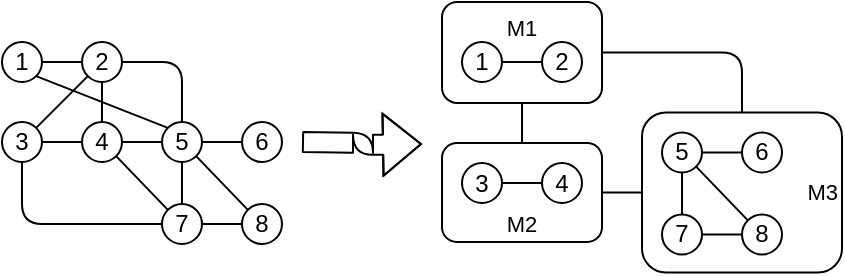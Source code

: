 <mxfile version="28.0.6">
  <diagram name="Seite-1" id="hcaG8pIky56IJ6p-k1hJ">
    <mxGraphModel dx="623" dy="2808" grid="1" gridSize="10" guides="1" tooltips="1" connect="1" arrows="1" fold="1" page="1" pageScale="1" pageWidth="827" pageHeight="1169" math="0" shadow="0">
      <root>
        <mxCell id="0" />
        <mxCell id="1" parent="0" />
        <mxCell id="GNJ3JSqXb4C92IdO4Sq5-56" style="edgeStyle=orthogonalEdgeStyle;shape=connector;curved=0;rounded=1;orthogonalLoop=1;jettySize=auto;html=1;entryX=0;entryY=0.5;entryDx=0;entryDy=0;strokeColor=default;align=center;verticalAlign=middle;fontFamily=Helvetica;fontSize=11;fontColor=default;labelBackgroundColor=default;endArrow=none;endFill=0;" edge="1" parent="1" source="GNJ3JSqXb4C92IdO4Sq5-48" target="GNJ3JSqXb4C92IdO4Sq5-47">
          <mxGeometry relative="1" as="geometry" />
        </mxCell>
        <mxCell id="GNJ3JSqXb4C92IdO4Sq5-48" value="M2" style="rounded=1;whiteSpace=wrap;html=1;fontFamily=Helvetica;fontSize=11;fontColor=default;labelBackgroundColor=default;verticalAlign=bottom;" vertex="1" parent="1">
          <mxGeometry x="420" y="-1949.5" width="80" height="49.5" as="geometry" />
        </mxCell>
        <mxCell id="GNJ3JSqXb4C92IdO4Sq5-47" value="M3" style="rounded=1;whiteSpace=wrap;html=1;fontFamily=Helvetica;fontSize=11;fontColor=default;labelBackgroundColor=default;align=right;" vertex="1" parent="1">
          <mxGeometry x="520" y="-1964.75" width="100" height="80" as="geometry" />
        </mxCell>
        <mxCell id="GNJ3JSqXb4C92IdO4Sq5-50" style="edgeStyle=orthogonalEdgeStyle;shape=connector;curved=0;rounded=1;orthogonalLoop=1;jettySize=auto;html=1;exitX=0.5;exitY=1;exitDx=0;exitDy=0;entryX=0.5;entryY=0;entryDx=0;entryDy=0;strokeColor=default;align=center;verticalAlign=middle;fontFamily=Helvetica;fontSize=11;fontColor=default;labelBackgroundColor=default;endArrow=none;endFill=0;" edge="1" parent="1" source="GNJ3JSqXb4C92IdO4Sq5-46" target="GNJ3JSqXb4C92IdO4Sq5-48">
          <mxGeometry relative="1" as="geometry" />
        </mxCell>
        <mxCell id="GNJ3JSqXb4C92IdO4Sq5-60" style="edgeStyle=orthogonalEdgeStyle;shape=connector;curved=0;rounded=1;orthogonalLoop=1;jettySize=auto;html=1;entryX=0.5;entryY=0;entryDx=0;entryDy=0;strokeColor=default;align=center;verticalAlign=middle;fontFamily=Helvetica;fontSize=11;fontColor=default;labelBackgroundColor=default;endArrow=none;endFill=0;" edge="1" parent="1" source="GNJ3JSqXb4C92IdO4Sq5-46" target="GNJ3JSqXb4C92IdO4Sq5-47">
          <mxGeometry relative="1" as="geometry" />
        </mxCell>
        <mxCell id="GNJ3JSqXb4C92IdO4Sq5-46" value="M1" style="rounded=1;whiteSpace=wrap;html=1;fontFamily=Helvetica;fontSize=11;fontColor=default;labelBackgroundColor=default;verticalAlign=top;" vertex="1" parent="1">
          <mxGeometry x="420" y="-2020" width="80" height="50.5" as="geometry" />
        </mxCell>
        <mxCell id="GNJ3JSqXb4C92IdO4Sq5-1" style="edgeStyle=orthogonalEdgeStyle;rounded=1;orthogonalLoop=1;jettySize=auto;html=1;exitX=1;exitY=0.5;exitDx=0;exitDy=0;entryX=0;entryY=0.5;entryDx=0;entryDy=0;curved=0;endArrow=none;startFill=0;" edge="1" parent="1" source="GNJ3JSqXb4C92IdO4Sq5-2" target="GNJ3JSqXb4C92IdO4Sq5-6">
          <mxGeometry relative="1" as="geometry" />
        </mxCell>
        <mxCell id="GNJ3JSqXb4C92IdO4Sq5-2" value="1" style="ellipse;whiteSpace=wrap;html=1;aspect=fixed;shadow=0;" vertex="1" parent="1">
          <mxGeometry x="200" y="-2000" width="20" height="20" as="geometry" />
        </mxCell>
        <mxCell id="GNJ3JSqXb4C92IdO4Sq5-3" style="edgeStyle=orthogonalEdgeStyle;shape=connector;curved=0;rounded=1;orthogonalLoop=1;jettySize=auto;html=1;exitX=0.5;exitY=1;exitDx=0;exitDy=0;entryX=0.5;entryY=0;entryDx=0;entryDy=0;strokeColor=default;align=center;verticalAlign=middle;fontFamily=Helvetica;fontSize=11;fontColor=default;labelBackgroundColor=default;startFill=0;endArrow=none;" edge="1" parent="1" source="GNJ3JSqXb4C92IdO4Sq5-6" target="GNJ3JSqXb4C92IdO4Sq5-10">
          <mxGeometry relative="1" as="geometry" />
        </mxCell>
        <mxCell id="GNJ3JSqXb4C92IdO4Sq5-4" style="shape=connector;rounded=0;orthogonalLoop=1;jettySize=auto;html=1;exitX=0;exitY=1;exitDx=0;exitDy=0;entryX=1;entryY=0;entryDx=0;entryDy=0;strokeColor=default;align=center;verticalAlign=middle;fontFamily=Helvetica;fontSize=11;fontColor=default;labelBackgroundColor=default;startFill=0;endArrow=none;" edge="1" parent="1" source="GNJ3JSqXb4C92IdO4Sq5-6" target="GNJ3JSqXb4C92IdO4Sq5-8">
          <mxGeometry relative="1" as="geometry" />
        </mxCell>
        <mxCell id="GNJ3JSqXb4C92IdO4Sq5-5" style="edgeStyle=orthogonalEdgeStyle;shape=connector;curved=0;rounded=1;orthogonalLoop=1;jettySize=auto;html=1;exitX=1;exitY=0.5;exitDx=0;exitDy=0;entryX=0.5;entryY=0;entryDx=0;entryDy=0;strokeColor=default;align=center;verticalAlign=middle;fontFamily=Helvetica;fontSize=11;fontColor=default;labelBackgroundColor=default;startFill=0;endArrow=none;" edge="1" parent="1" source="GNJ3JSqXb4C92IdO4Sq5-6" target="GNJ3JSqXb4C92IdO4Sq5-12">
          <mxGeometry relative="1" as="geometry" />
        </mxCell>
        <mxCell id="GNJ3JSqXb4C92IdO4Sq5-6" value="2" style="ellipse;whiteSpace=wrap;html=1;aspect=fixed;shadow=0;" vertex="1" parent="1">
          <mxGeometry x="240" y="-2000" width="20" height="20" as="geometry" />
        </mxCell>
        <mxCell id="GNJ3JSqXb4C92IdO4Sq5-7" style="edgeStyle=orthogonalEdgeStyle;shape=connector;curved=0;rounded=1;orthogonalLoop=1;jettySize=auto;html=1;exitX=1;exitY=0.5;exitDx=0;exitDy=0;entryX=0;entryY=0.5;entryDx=0;entryDy=0;strokeColor=default;align=center;verticalAlign=middle;fontFamily=Helvetica;fontSize=11;fontColor=default;labelBackgroundColor=default;startFill=0;endArrow=none;" edge="1" parent="1" source="GNJ3JSqXb4C92IdO4Sq5-8" target="GNJ3JSqXb4C92IdO4Sq5-10">
          <mxGeometry relative="1" as="geometry" />
        </mxCell>
        <mxCell id="GNJ3JSqXb4C92IdO4Sq5-8" value="3" style="ellipse;whiteSpace=wrap;html=1;aspect=fixed;shadow=0;" vertex="1" parent="1">
          <mxGeometry x="200" y="-1960" width="20" height="20" as="geometry" />
        </mxCell>
        <mxCell id="GNJ3JSqXb4C92IdO4Sq5-9" style="edgeStyle=orthogonalEdgeStyle;shape=connector;curved=0;rounded=1;orthogonalLoop=1;jettySize=auto;html=1;exitX=1;exitY=0.5;exitDx=0;exitDy=0;entryX=0;entryY=0.5;entryDx=0;entryDy=0;strokeColor=default;align=center;verticalAlign=middle;fontFamily=Helvetica;fontSize=11;fontColor=default;labelBackgroundColor=default;startFill=0;endArrow=none;" edge="1" parent="1" source="GNJ3JSqXb4C92IdO4Sq5-10" target="GNJ3JSqXb4C92IdO4Sq5-12">
          <mxGeometry relative="1" as="geometry" />
        </mxCell>
        <mxCell id="GNJ3JSqXb4C92IdO4Sq5-10" value="4" style="ellipse;whiteSpace=wrap;html=1;aspect=fixed;shadow=0;" vertex="1" parent="1">
          <mxGeometry x="240" y="-1960" width="20" height="20" as="geometry" />
        </mxCell>
        <mxCell id="GNJ3JSqXb4C92IdO4Sq5-11" style="shape=connector;rounded=1;orthogonalLoop=1;jettySize=auto;html=1;exitX=0;exitY=0;exitDx=0;exitDy=0;entryX=1;entryY=1;entryDx=0;entryDy=0;strokeColor=default;align=center;verticalAlign=middle;fontFamily=Helvetica;fontSize=11;fontColor=default;labelBackgroundColor=default;startFill=0;endArrow=none;" edge="1" parent="1" source="GNJ3JSqXb4C92IdO4Sq5-12" target="GNJ3JSqXb4C92IdO4Sq5-2">
          <mxGeometry relative="1" as="geometry" />
        </mxCell>
        <mxCell id="GNJ3JSqXb4C92IdO4Sq5-17" style="edgeStyle=orthogonalEdgeStyle;shape=connector;curved=0;rounded=1;orthogonalLoop=1;jettySize=auto;html=1;exitX=0.5;exitY=1;exitDx=0;exitDy=0;entryX=0.5;entryY=0;entryDx=0;entryDy=0;strokeColor=default;align=center;verticalAlign=middle;fontFamily=Helvetica;fontSize=11;fontColor=default;labelBackgroundColor=default;endArrow=none;endFill=0;" edge="1" parent="1" source="GNJ3JSqXb4C92IdO4Sq5-12" target="GNJ3JSqXb4C92IdO4Sq5-15">
          <mxGeometry relative="1" as="geometry" />
        </mxCell>
        <mxCell id="GNJ3JSqXb4C92IdO4Sq5-21" style="edgeStyle=orthogonalEdgeStyle;shape=connector;curved=0;rounded=1;orthogonalLoop=1;jettySize=auto;html=1;exitX=1;exitY=0.5;exitDx=0;exitDy=0;entryX=0;entryY=0.5;entryDx=0;entryDy=0;strokeColor=default;align=center;verticalAlign=middle;fontFamily=Helvetica;fontSize=11;fontColor=default;labelBackgroundColor=default;endArrow=none;endFill=0;" edge="1" parent="1" source="GNJ3JSqXb4C92IdO4Sq5-12" target="GNJ3JSqXb4C92IdO4Sq5-13">
          <mxGeometry relative="1" as="geometry" />
        </mxCell>
        <mxCell id="GNJ3JSqXb4C92IdO4Sq5-12" value="5" style="ellipse;whiteSpace=wrap;html=1;aspect=fixed;shadow=0;" vertex="1" parent="1">
          <mxGeometry x="280" y="-1960" width="20" height="20" as="geometry" />
        </mxCell>
        <mxCell id="GNJ3JSqXb4C92IdO4Sq5-13" value="6" style="ellipse;whiteSpace=wrap;html=1;aspect=fixed;shadow=0;" vertex="1" parent="1">
          <mxGeometry x="320" y="-1960" width="20" height="20" as="geometry" />
        </mxCell>
        <mxCell id="GNJ3JSqXb4C92IdO4Sq5-14" value="8" style="ellipse;whiteSpace=wrap;html=1;aspect=fixed;shadow=0;" vertex="1" parent="1">
          <mxGeometry x="320" y="-1919" width="20" height="20" as="geometry" />
        </mxCell>
        <mxCell id="GNJ3JSqXb4C92IdO4Sq5-16" style="edgeStyle=orthogonalEdgeStyle;rounded=1;orthogonalLoop=1;jettySize=auto;html=1;entryX=0.5;entryY=1;entryDx=0;entryDy=0;endArrow=none;endFill=0;curved=0;" edge="1" parent="1" source="GNJ3JSqXb4C92IdO4Sq5-15" target="GNJ3JSqXb4C92IdO4Sq5-8">
          <mxGeometry relative="1" as="geometry" />
        </mxCell>
        <mxCell id="GNJ3JSqXb4C92IdO4Sq5-23" style="edgeStyle=orthogonalEdgeStyle;shape=connector;curved=0;rounded=1;orthogonalLoop=1;jettySize=auto;html=1;exitX=1;exitY=0.5;exitDx=0;exitDy=0;entryX=0;entryY=0.5;entryDx=0;entryDy=0;strokeColor=default;align=center;verticalAlign=middle;fontFamily=Helvetica;fontSize=11;fontColor=default;labelBackgroundColor=default;endArrow=none;endFill=0;" edge="1" parent="1" source="GNJ3JSqXb4C92IdO4Sq5-15" target="GNJ3JSqXb4C92IdO4Sq5-14">
          <mxGeometry relative="1" as="geometry" />
        </mxCell>
        <mxCell id="GNJ3JSqXb4C92IdO4Sq5-15" value="7" style="ellipse;whiteSpace=wrap;html=1;aspect=fixed;shadow=0;" vertex="1" parent="1">
          <mxGeometry x="280" y="-1919" width="20" height="20" as="geometry" />
        </mxCell>
        <mxCell id="GNJ3JSqXb4C92IdO4Sq5-20" style="shape=connector;rounded=1;orthogonalLoop=1;jettySize=auto;html=1;exitX=0;exitY=0;exitDx=0;exitDy=0;entryX=1;entryY=1;entryDx=0;entryDy=0;strokeColor=default;align=center;verticalAlign=middle;fontFamily=Helvetica;fontSize=11;fontColor=default;labelBackgroundColor=default;startFill=0;endArrow=none;" edge="1" parent="1" source="GNJ3JSqXb4C92IdO4Sq5-14" target="GNJ3JSqXb4C92IdO4Sq5-12">
          <mxGeometry relative="1" as="geometry">
            <mxPoint x="366" y="-1973" as="sourcePoint" />
            <mxPoint x="300" y="-1999" as="targetPoint" />
          </mxGeometry>
        </mxCell>
        <mxCell id="GNJ3JSqXb4C92IdO4Sq5-22" style="shape=connector;rounded=1;orthogonalLoop=1;jettySize=auto;html=1;exitX=0;exitY=0;exitDx=0;exitDy=0;entryX=1;entryY=1;entryDx=0;entryDy=0;strokeColor=default;align=center;verticalAlign=middle;fontFamily=Helvetica;fontSize=11;fontColor=default;labelBackgroundColor=default;startFill=0;endArrow=none;" edge="1" parent="1" source="GNJ3JSqXb4C92IdO4Sq5-15" target="GNJ3JSqXb4C92IdO4Sq5-10">
          <mxGeometry relative="1" as="geometry">
            <mxPoint x="346" y="-1872" as="sourcePoint" />
            <mxPoint x="320" y="-1899" as="targetPoint" />
          </mxGeometry>
        </mxCell>
        <mxCell id="GNJ3JSqXb4C92IdO4Sq5-49" style="edgeStyle=orthogonalEdgeStyle;shape=connector;curved=0;rounded=1;orthogonalLoop=1;jettySize=auto;html=1;exitX=1;exitY=0.5;exitDx=0;exitDy=0;entryX=0;entryY=0.5;entryDx=0;entryDy=0;strokeColor=default;align=center;verticalAlign=middle;fontFamily=Helvetica;fontSize=11;fontColor=default;labelBackgroundColor=default;endArrow=none;endFill=0;" edge="1" parent="1" source="GNJ3JSqXb4C92IdO4Sq5-25" target="GNJ3JSqXb4C92IdO4Sq5-29">
          <mxGeometry relative="1" as="geometry" />
        </mxCell>
        <mxCell id="GNJ3JSqXb4C92IdO4Sq5-25" value="1" style="ellipse;whiteSpace=wrap;html=1;aspect=fixed;shadow=0;" vertex="1" parent="1">
          <mxGeometry x="430" y="-2000" width="20" height="20" as="geometry" />
        </mxCell>
        <mxCell id="GNJ3JSqXb4C92IdO4Sq5-29" value="2" style="ellipse;whiteSpace=wrap;html=1;aspect=fixed;shadow=0;" vertex="1" parent="1">
          <mxGeometry x="470" y="-2000" width="20" height="20" as="geometry" />
        </mxCell>
        <mxCell id="GNJ3JSqXb4C92IdO4Sq5-51" style="edgeStyle=orthogonalEdgeStyle;shape=connector;curved=0;rounded=1;orthogonalLoop=1;jettySize=auto;html=1;exitX=1;exitY=0.5;exitDx=0;exitDy=0;entryX=0;entryY=0.5;entryDx=0;entryDy=0;strokeColor=default;align=center;verticalAlign=middle;fontFamily=Helvetica;fontSize=11;fontColor=default;labelBackgroundColor=default;endArrow=none;endFill=0;" edge="1" parent="1" source="GNJ3JSqXb4C92IdO4Sq5-31" target="GNJ3JSqXb4C92IdO4Sq5-33">
          <mxGeometry relative="1" as="geometry" />
        </mxCell>
        <mxCell id="GNJ3JSqXb4C92IdO4Sq5-31" value="3" style="ellipse;whiteSpace=wrap;html=1;aspect=fixed;shadow=0;" vertex="1" parent="1">
          <mxGeometry x="430" y="-1939.5" width="20" height="20" as="geometry" />
        </mxCell>
        <mxCell id="GNJ3JSqXb4C92IdO4Sq5-33" value="4" style="ellipse;whiteSpace=wrap;html=1;aspect=fixed;shadow=0;" vertex="1" parent="1">
          <mxGeometry x="470" y="-1939.5" width="20" height="20" as="geometry" />
        </mxCell>
        <mxCell id="GNJ3JSqXb4C92IdO4Sq5-52" style="edgeStyle=orthogonalEdgeStyle;shape=connector;curved=0;rounded=1;orthogonalLoop=1;jettySize=auto;html=1;exitX=1;exitY=0.5;exitDx=0;exitDy=0;entryX=0;entryY=0.5;entryDx=0;entryDy=0;strokeColor=default;align=center;verticalAlign=middle;fontFamily=Helvetica;fontSize=11;fontColor=default;labelBackgroundColor=default;endArrow=none;endFill=0;" edge="1" parent="1" source="GNJ3JSqXb4C92IdO4Sq5-37" target="GNJ3JSqXb4C92IdO4Sq5-38">
          <mxGeometry relative="1" as="geometry" />
        </mxCell>
        <mxCell id="GNJ3JSqXb4C92IdO4Sq5-53" style="edgeStyle=orthogonalEdgeStyle;shape=connector;curved=0;rounded=1;orthogonalLoop=1;jettySize=auto;html=1;exitX=0.5;exitY=1;exitDx=0;exitDy=0;entryX=0.5;entryY=0;entryDx=0;entryDy=0;strokeColor=default;align=center;verticalAlign=middle;fontFamily=Helvetica;fontSize=11;fontColor=default;labelBackgroundColor=default;endArrow=none;endFill=0;" edge="1" parent="1" source="GNJ3JSqXb4C92IdO4Sq5-37" target="GNJ3JSqXb4C92IdO4Sq5-42">
          <mxGeometry relative="1" as="geometry" />
        </mxCell>
        <mxCell id="GNJ3JSqXb4C92IdO4Sq5-37" value="5" style="ellipse;whiteSpace=wrap;html=1;aspect=fixed;shadow=0;" vertex="1" parent="1">
          <mxGeometry x="530" y="-1954.75" width="20" height="20" as="geometry" />
        </mxCell>
        <mxCell id="GNJ3JSqXb4C92IdO4Sq5-38" value="6" style="ellipse;whiteSpace=wrap;html=1;aspect=fixed;shadow=0;" vertex="1" parent="1">
          <mxGeometry x="570" y="-1954.75" width="20" height="20" as="geometry" />
        </mxCell>
        <mxCell id="GNJ3JSqXb4C92IdO4Sq5-39" value="8" style="ellipse;whiteSpace=wrap;html=1;aspect=fixed;shadow=0;" vertex="1" parent="1">
          <mxGeometry x="570" y="-1913.75" width="20" height="20" as="geometry" />
        </mxCell>
        <mxCell id="GNJ3JSqXb4C92IdO4Sq5-57" style="edgeStyle=orthogonalEdgeStyle;shape=connector;curved=0;rounded=1;orthogonalLoop=1;jettySize=auto;html=1;exitX=1;exitY=0.5;exitDx=0;exitDy=0;entryX=0;entryY=0.5;entryDx=0;entryDy=0;strokeColor=default;align=center;verticalAlign=middle;fontFamily=Helvetica;fontSize=11;fontColor=default;labelBackgroundColor=default;endArrow=none;endFill=0;" edge="1" parent="1" source="GNJ3JSqXb4C92IdO4Sq5-42" target="GNJ3JSqXb4C92IdO4Sq5-39">
          <mxGeometry relative="1" as="geometry" />
        </mxCell>
        <mxCell id="GNJ3JSqXb4C92IdO4Sq5-42" value="7" style="ellipse;whiteSpace=wrap;html=1;aspect=fixed;shadow=0;" vertex="1" parent="1">
          <mxGeometry x="530" y="-1913.75" width="20" height="20" as="geometry" />
        </mxCell>
        <mxCell id="GNJ3JSqXb4C92IdO4Sq5-59" style="shape=connector;rounded=1;orthogonalLoop=1;jettySize=auto;html=1;exitX=0;exitY=0;exitDx=0;exitDy=0;entryX=1;entryY=1;entryDx=0;entryDy=0;strokeColor=default;align=center;verticalAlign=middle;fontFamily=Helvetica;fontSize=11;fontColor=default;labelBackgroundColor=default;startFill=0;endArrow=none;" edge="1" parent="1" source="GNJ3JSqXb4C92IdO4Sq5-39" target="GNJ3JSqXb4C92IdO4Sq5-37">
          <mxGeometry relative="1" as="geometry">
            <mxPoint x="480" y="-1857.75" as="sourcePoint" />
            <mxPoint x="454" y="-1884.75" as="targetPoint" />
          </mxGeometry>
        </mxCell>
        <mxCell id="GNJ3JSqXb4C92IdO4Sq5-61" value="" style="shape=flexArrow;endArrow=classic;html=1;rounded=1;strokeColor=default;align=center;verticalAlign=middle;fontFamily=Helvetica;fontSize=11;fontColor=default;labelBackgroundColor=default;edgeStyle=orthogonalEdgeStyle;curved=0;" edge="1" parent="1">
          <mxGeometry width="50" height="50" relative="1" as="geometry">
            <mxPoint x="350" y="-1950.01" as="sourcePoint" />
            <mxPoint x="410" y="-1949" as="targetPoint" />
          </mxGeometry>
        </mxCell>
      </root>
    </mxGraphModel>
  </diagram>
</mxfile>
